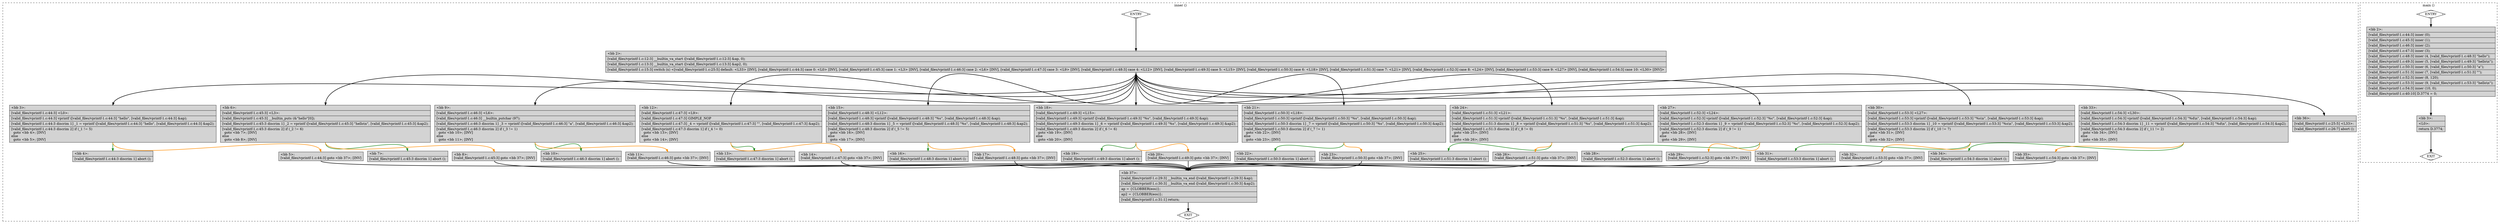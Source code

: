 digraph "a-vprintf-1.c.015t.cfg" {
overlap=false;
subgraph "cluster_inner" {
	style="dashed";
	color="black";
	label="inner ()";
	fn_6_basic_block_0 [shape=Mdiamond,style=filled,fillcolor=white,label="ENTRY"];

	fn_6_basic_block_1 [shape=Mdiamond,style=filled,fillcolor=white,label="EXIT"];

	fn_6_basic_block_2 [shape=record,style=filled,fillcolor=lightgrey,label="{\<bb\ 2\>:\l\
|[valid_files/vprintf-1.c:12:3]\ __builtin_va_start\ ([valid_files/vprintf-1.c:12:3]\ &ap,\ 0);\l\
|[valid_files/vprintf-1.c:13:3]\ __builtin_va_start\ ([valid_files/vprintf-1.c:13:3]\ &ap2,\ 0);\l\
|[valid_files/vprintf-1.c:15:3]\ switch\ (x)\ \<[valid_files/vprintf-1.c:25:5]\ default:\ \<L33\>\ [INV],\ [valid_files/vprintf-1.c:44:3]\ case\ 0:\ \<L0\>\ [INV],\ [valid_files/vprintf-1.c:45:3]\ case\ 1:\ \<L3\>\ [INV],\ [valid_files/vprintf-1.c:46:3]\ case\ 2:\ \<L6\>\ [INV],\ [valid_files/vprintf-1.c:47:3]\ case\ 3:\ \<L9\>\ [INV],\ [valid_files/vprintf-1.c:48:3]\ case\ 4:\ \<L12\>\ [INV],\ [valid_files/vprintf-1.c:49:3]\ case\ 5:\ \<L15\>\ [INV],\ [valid_files/vprintf-1.c:50:3]\ case\ 6:\ \<L18\>\ [INV],\ [valid_files/vprintf-1.c:51:3]\ case\ 7:\ \<L21\>\ [INV],\ [valid_files/vprintf-1.c:52:3]\ case\ 8:\ \<L24\>\ [INV],\ [valid_files/vprintf-1.c:53:3]\ case\ 9:\ \<L27\>\ [INV],\ [valid_files/vprintf-1.c:54:3]\ case\ 10:\ \<L30\>\ [INV]\>\l\
}"];

	fn_6_basic_block_3 [shape=record,style=filled,fillcolor=lightgrey,label="{\<bb\ 3\>:\l\
|[valid_files/vprintf-1.c:44:3]\ \<L0\>:\l\
|[valid_files/vprintf-1.c:44:3]\ vprintf\ ([valid_files/vprintf-1.c:44:3]\ \"hello\",\ [valid_files/vprintf-1.c:44:3]\ &ap);\l\
|[valid_files/vprintf-1.c:44:3\ discrim\ 1]\ _1\ =\ vprintf\ ([valid_files/vprintf-1.c:44:3]\ \"hello\",\ [valid_files/vprintf-1.c:44:3]\ &ap2);\l\
|[valid_files/vprintf-1.c:44:3\ discrim\ 2]\ if\ (_1\ !=\ 5)\l\
\ \ goto\ \<bb\ 4\>;\ [INV]\l\
else\l\
\ \ goto\ \<bb\ 5\>;\ [INV]\l\
}"];

	fn_6_basic_block_4 [shape=record,style=filled,fillcolor=lightgrey,label="{\<bb\ 4\>:\l\
|[valid_files/vprintf-1.c:44:3\ discrim\ 1]\ abort\ ();\l\
}"];

	fn_6_basic_block_5 [shape=record,style=filled,fillcolor=lightgrey,label="{\<bb\ 5\>:\l\
[valid_files/vprintf-1.c:44:3]\ goto\ \<bb\ 37\>;\ [INV]\l\
}"];

	fn_6_basic_block_6 [shape=record,style=filled,fillcolor=lightgrey,label="{\<bb\ 6\>:\l\
|[valid_files/vprintf-1.c:45:3]\ \<L3\>:\l\
|[valid_files/vprintf-1.c:45:3]\ __builtin_puts\ (&\"hello\"[0]);\l\
|[valid_files/vprintf-1.c:45:3\ discrim\ 1]\ _2\ =\ vprintf\ ([valid_files/vprintf-1.c:45:3]\ \"hello\\n\",\ [valid_files/vprintf-1.c:45:3]\ &ap2);\l\
|[valid_files/vprintf-1.c:45:3\ discrim\ 2]\ if\ (_2\ !=\ 6)\l\
\ \ goto\ \<bb\ 7\>;\ [INV]\l\
else\l\
\ \ goto\ \<bb\ 8\>;\ [INV]\l\
}"];

	fn_6_basic_block_7 [shape=record,style=filled,fillcolor=lightgrey,label="{\<bb\ 7\>:\l\
|[valid_files/vprintf-1.c:45:3\ discrim\ 1]\ abort\ ();\l\
}"];

	fn_6_basic_block_8 [shape=record,style=filled,fillcolor=lightgrey,label="{\<bb\ 8\>:\l\
[valid_files/vprintf-1.c:45:3]\ goto\ \<bb\ 37\>;\ [INV]\l\
}"];

	fn_6_basic_block_9 [shape=record,style=filled,fillcolor=lightgrey,label="{\<bb\ 9\>:\l\
|[valid_files/vprintf-1.c:46:3]\ \<L6\>:\l\
|[valid_files/vprintf-1.c:46:3]\ __builtin_putchar\ (97);\l\
|[valid_files/vprintf-1.c:46:3\ discrim\ 1]\ _3\ =\ vprintf\ ([valid_files/vprintf-1.c:46:3]\ \"a\",\ [valid_files/vprintf-1.c:46:3]\ &ap2);\l\
|[valid_files/vprintf-1.c:46:3\ discrim\ 2]\ if\ (_3\ !=\ 1)\l\
\ \ goto\ \<bb\ 10\>;\ [INV]\l\
else\l\
\ \ goto\ \<bb\ 11\>;\ [INV]\l\
}"];

	fn_6_basic_block_10 [shape=record,style=filled,fillcolor=lightgrey,label="{\<bb\ 10\>:\l\
|[valid_files/vprintf-1.c:46:3\ discrim\ 1]\ abort\ ();\l\
}"];

	fn_6_basic_block_11 [shape=record,style=filled,fillcolor=lightgrey,label="{\<bb\ 11\>:\l\
[valid_files/vprintf-1.c:46:3]\ goto\ \<bb\ 37\>;\ [INV]\l\
}"];

	fn_6_basic_block_12 [shape=record,style=filled,fillcolor=lightgrey,label="{\<bb\ 12\>:\l\
|[valid_files/vprintf-1.c:47:3]\ \<L9\>:\l\
|[valid_files/vprintf-1.c:47:3]\ GIMPLE_NOP\l\
|[valid_files/vprintf-1.c:47:3]\ _4\ =\ vprintf\ ([valid_files/vprintf-1.c:47:3]\ \"\",\ [valid_files/vprintf-1.c:47:3]\ &ap2);\l\
|[valid_files/vprintf-1.c:47:3\ discrim\ 1]\ if\ (_4\ !=\ 0)\l\
\ \ goto\ \<bb\ 13\>;\ [INV]\l\
else\l\
\ \ goto\ \<bb\ 14\>;\ [INV]\l\
}"];

	fn_6_basic_block_13 [shape=record,style=filled,fillcolor=lightgrey,label="{\<bb\ 13\>:\l\
|[valid_files/vprintf-1.c:47:3\ discrim\ 1]\ abort\ ();\l\
}"];

	fn_6_basic_block_14 [shape=record,style=filled,fillcolor=lightgrey,label="{\<bb\ 14\>:\l\
[valid_files/vprintf-1.c:47:3]\ goto\ \<bb\ 37\>;\ [INV]\l\
}"];

	fn_6_basic_block_15 [shape=record,style=filled,fillcolor=lightgrey,label="{\<bb\ 15\>:\l\
|[valid_files/vprintf-1.c:48:3]\ \<L12\>:\l\
|[valid_files/vprintf-1.c:48:3]\ vprintf\ ([valid_files/vprintf-1.c:48:3]\ \"%s\",\ [valid_files/vprintf-1.c:48:3]\ &ap);\l\
|[valid_files/vprintf-1.c:48:3\ discrim\ 1]\ _5\ =\ vprintf\ ([valid_files/vprintf-1.c:48:3]\ \"%s\",\ [valid_files/vprintf-1.c:48:3]\ &ap2);\l\
|[valid_files/vprintf-1.c:48:3\ discrim\ 2]\ if\ (_5\ !=\ 5)\l\
\ \ goto\ \<bb\ 16\>;\ [INV]\l\
else\l\
\ \ goto\ \<bb\ 17\>;\ [INV]\l\
}"];

	fn_6_basic_block_16 [shape=record,style=filled,fillcolor=lightgrey,label="{\<bb\ 16\>:\l\
|[valid_files/vprintf-1.c:48:3\ discrim\ 1]\ abort\ ();\l\
}"];

	fn_6_basic_block_17 [shape=record,style=filled,fillcolor=lightgrey,label="{\<bb\ 17\>:\l\
[valid_files/vprintf-1.c:48:3]\ goto\ \<bb\ 37\>;\ [INV]\l\
}"];

	fn_6_basic_block_18 [shape=record,style=filled,fillcolor=lightgrey,label="{\<bb\ 18\>:\l\
|[valid_files/vprintf-1.c:49:3]\ \<L15\>:\l\
|[valid_files/vprintf-1.c:49:3]\ vprintf\ ([valid_files/vprintf-1.c:49:3]\ \"%s\",\ [valid_files/vprintf-1.c:49:3]\ &ap);\l\
|[valid_files/vprintf-1.c:49:3\ discrim\ 1]\ _6\ =\ vprintf\ ([valid_files/vprintf-1.c:49:3]\ \"%s\",\ [valid_files/vprintf-1.c:49:3]\ &ap2);\l\
|[valid_files/vprintf-1.c:49:3\ discrim\ 2]\ if\ (_6\ !=\ 6)\l\
\ \ goto\ \<bb\ 19\>;\ [INV]\l\
else\l\
\ \ goto\ \<bb\ 20\>;\ [INV]\l\
}"];

	fn_6_basic_block_19 [shape=record,style=filled,fillcolor=lightgrey,label="{\<bb\ 19\>:\l\
|[valid_files/vprintf-1.c:49:3\ discrim\ 1]\ abort\ ();\l\
}"];

	fn_6_basic_block_20 [shape=record,style=filled,fillcolor=lightgrey,label="{\<bb\ 20\>:\l\
[valid_files/vprintf-1.c:49:3]\ goto\ \<bb\ 37\>;\ [INV]\l\
}"];

	fn_6_basic_block_21 [shape=record,style=filled,fillcolor=lightgrey,label="{\<bb\ 21\>:\l\
|[valid_files/vprintf-1.c:50:3]\ \<L18\>:\l\
|[valid_files/vprintf-1.c:50:3]\ vprintf\ ([valid_files/vprintf-1.c:50:3]\ \"%s\",\ [valid_files/vprintf-1.c:50:3]\ &ap);\l\
|[valid_files/vprintf-1.c:50:3\ discrim\ 1]\ _7\ =\ vprintf\ ([valid_files/vprintf-1.c:50:3]\ \"%s\",\ [valid_files/vprintf-1.c:50:3]\ &ap2);\l\
|[valid_files/vprintf-1.c:50:3\ discrim\ 2]\ if\ (_7\ !=\ 1)\l\
\ \ goto\ \<bb\ 22\>;\ [INV]\l\
else\l\
\ \ goto\ \<bb\ 23\>;\ [INV]\l\
}"];

	fn_6_basic_block_22 [shape=record,style=filled,fillcolor=lightgrey,label="{\<bb\ 22\>:\l\
|[valid_files/vprintf-1.c:50:3\ discrim\ 1]\ abort\ ();\l\
}"];

	fn_6_basic_block_23 [shape=record,style=filled,fillcolor=lightgrey,label="{\<bb\ 23\>:\l\
[valid_files/vprintf-1.c:50:3]\ goto\ \<bb\ 37\>;\ [INV]\l\
}"];

	fn_6_basic_block_24 [shape=record,style=filled,fillcolor=lightgrey,label="{\<bb\ 24\>:\l\
|[valid_files/vprintf-1.c:51:3]\ \<L21\>:\l\
|[valid_files/vprintf-1.c:51:3]\ vprintf\ ([valid_files/vprintf-1.c:51:3]\ \"%s\",\ [valid_files/vprintf-1.c:51:3]\ &ap);\l\
|[valid_files/vprintf-1.c:51:3\ discrim\ 1]\ _8\ =\ vprintf\ ([valid_files/vprintf-1.c:51:3]\ \"%s\",\ [valid_files/vprintf-1.c:51:3]\ &ap2);\l\
|[valid_files/vprintf-1.c:51:3\ discrim\ 2]\ if\ (_8\ !=\ 0)\l\
\ \ goto\ \<bb\ 25\>;\ [INV]\l\
else\l\
\ \ goto\ \<bb\ 26\>;\ [INV]\l\
}"];

	fn_6_basic_block_25 [shape=record,style=filled,fillcolor=lightgrey,label="{\<bb\ 25\>:\l\
|[valid_files/vprintf-1.c:51:3\ discrim\ 1]\ abort\ ();\l\
}"];

	fn_6_basic_block_26 [shape=record,style=filled,fillcolor=lightgrey,label="{\<bb\ 26\>:\l\
[valid_files/vprintf-1.c:51:3]\ goto\ \<bb\ 37\>;\ [INV]\l\
}"];

	fn_6_basic_block_27 [shape=record,style=filled,fillcolor=lightgrey,label="{\<bb\ 27\>:\l\
|[valid_files/vprintf-1.c:52:3]\ \<L24\>:\l\
|[valid_files/vprintf-1.c:52:3]\ vprintf\ ([valid_files/vprintf-1.c:52:3]\ \"%c\",\ [valid_files/vprintf-1.c:52:3]\ &ap);\l\
|[valid_files/vprintf-1.c:52:3\ discrim\ 1]\ _9\ =\ vprintf\ ([valid_files/vprintf-1.c:52:3]\ \"%c\",\ [valid_files/vprintf-1.c:52:3]\ &ap2);\l\
|[valid_files/vprintf-1.c:52:3\ discrim\ 2]\ if\ (_9\ !=\ 1)\l\
\ \ goto\ \<bb\ 28\>;\ [INV]\l\
else\l\
\ \ goto\ \<bb\ 29\>;\ [INV]\l\
}"];

	fn_6_basic_block_28 [shape=record,style=filled,fillcolor=lightgrey,label="{\<bb\ 28\>:\l\
|[valid_files/vprintf-1.c:52:3\ discrim\ 1]\ abort\ ();\l\
}"];

	fn_6_basic_block_29 [shape=record,style=filled,fillcolor=lightgrey,label="{\<bb\ 29\>:\l\
[valid_files/vprintf-1.c:52:3]\ goto\ \<bb\ 37\>;\ [INV]\l\
}"];

	fn_6_basic_block_30 [shape=record,style=filled,fillcolor=lightgrey,label="{\<bb\ 30\>:\l\
|[valid_files/vprintf-1.c:53:3]\ \<L27\>:\l\
|[valid_files/vprintf-1.c:53:3]\ vprintf\ ([valid_files/vprintf-1.c:53:3]\ \"%s\\n\",\ [valid_files/vprintf-1.c:53:3]\ &ap);\l\
|[valid_files/vprintf-1.c:53:3\ discrim\ 1]\ _10\ =\ vprintf\ ([valid_files/vprintf-1.c:53:3]\ \"%s\\n\",\ [valid_files/vprintf-1.c:53:3]\ &ap2);\l\
|[valid_files/vprintf-1.c:53:3\ discrim\ 2]\ if\ (_10\ !=\ 7)\l\
\ \ goto\ \<bb\ 31\>;\ [INV]\l\
else\l\
\ \ goto\ \<bb\ 32\>;\ [INV]\l\
}"];

	fn_6_basic_block_31 [shape=record,style=filled,fillcolor=lightgrey,label="{\<bb\ 31\>:\l\
|[valid_files/vprintf-1.c:53:3\ discrim\ 1]\ abort\ ();\l\
}"];

	fn_6_basic_block_32 [shape=record,style=filled,fillcolor=lightgrey,label="{\<bb\ 32\>:\l\
[valid_files/vprintf-1.c:53:3]\ goto\ \<bb\ 37\>;\ [INV]\l\
}"];

	fn_6_basic_block_33 [shape=record,style=filled,fillcolor=lightgrey,label="{\<bb\ 33\>:\l\
|[valid_files/vprintf-1.c:54:3]\ \<L30\>:\l\
|[valid_files/vprintf-1.c:54:3]\ vprintf\ ([valid_files/vprintf-1.c:54:3]\ \"%d\\n\",\ [valid_files/vprintf-1.c:54:3]\ &ap);\l\
|[valid_files/vprintf-1.c:54:3\ discrim\ 1]\ _11\ =\ vprintf\ ([valid_files/vprintf-1.c:54:3]\ \"%d\\n\",\ [valid_files/vprintf-1.c:54:3]\ &ap2);\l\
|[valid_files/vprintf-1.c:54:3\ discrim\ 2]\ if\ (_11\ !=\ 2)\l\
\ \ goto\ \<bb\ 34\>;\ [INV]\l\
else\l\
\ \ goto\ \<bb\ 35\>;\ [INV]\l\
}"];

	fn_6_basic_block_34 [shape=record,style=filled,fillcolor=lightgrey,label="{\<bb\ 34\>:\l\
|[valid_files/vprintf-1.c:54:3\ discrim\ 1]\ abort\ ();\l\
}"];

	fn_6_basic_block_35 [shape=record,style=filled,fillcolor=lightgrey,label="{\<bb\ 35\>:\l\
[valid_files/vprintf-1.c:54:3]\ goto\ \<bb\ 37\>;\ [INV]\l\
}"];

	fn_6_basic_block_36 [shape=record,style=filled,fillcolor=lightgrey,label="{\<bb\ 36\>:\l\
|[valid_files/vprintf-1.c:25:5]\ \<L33\>:\l\
|[valid_files/vprintf-1.c:26:7]\ abort\ ();\l\
}"];

	fn_6_basic_block_37 [shape=record,style=filled,fillcolor=lightgrey,label="{\<bb\ 37\>:\l\
|[valid_files/vprintf-1.c:29:3]\ __builtin_va_end\ ([valid_files/vprintf-1.c:29:3]\ &ap);\l\
|[valid_files/vprintf-1.c:30:3]\ __builtin_va_end\ ([valid_files/vprintf-1.c:30:3]\ &ap2);\l\
|ap\ =\ \{CLOBBER(eos)\};\l\
|ap2\ =\ \{CLOBBER(eos)\};\l\
|[valid_files/vprintf-1.c:31:1]\ return;\l\
}"];

	fn_6_basic_block_0:s -> fn_6_basic_block_2:n [style="solid,bold",color=black,weight=100,constraint=true];
	fn_6_basic_block_2:s -> fn_6_basic_block_36:n [style="solid,bold",color=black,weight=10,constraint=true];
	fn_6_basic_block_2:s -> fn_6_basic_block_3:n [style="solid,bold",color=black,weight=10,constraint=true];
	fn_6_basic_block_2:s -> fn_6_basic_block_6:n [style="solid,bold",color=black,weight=10,constraint=true];
	fn_6_basic_block_2:s -> fn_6_basic_block_9:n [style="solid,bold",color=black,weight=10,constraint=true];
	fn_6_basic_block_2:s -> fn_6_basic_block_12:n [style="solid,bold",color=black,weight=10,constraint=true];
	fn_6_basic_block_2:s -> fn_6_basic_block_15:n [style="solid,bold",color=black,weight=10,constraint=true];
	fn_6_basic_block_2:s -> fn_6_basic_block_18:n [style="solid,bold",color=black,weight=10,constraint=true];
	fn_6_basic_block_2:s -> fn_6_basic_block_21:n [style="solid,bold",color=black,weight=10,constraint=true];
	fn_6_basic_block_2:s -> fn_6_basic_block_24:n [style="solid,bold",color=black,weight=10,constraint=true];
	fn_6_basic_block_2:s -> fn_6_basic_block_27:n [style="solid,bold",color=black,weight=10,constraint=true];
	fn_6_basic_block_2:s -> fn_6_basic_block_30:n [style="solid,bold",color=black,weight=10,constraint=true];
	fn_6_basic_block_2:s -> fn_6_basic_block_33:n [style="solid,bold",color=black,weight=10,constraint=true];
	fn_6_basic_block_3:s -> fn_6_basic_block_4:n [style="solid,bold",color=forestgreen,weight=10,constraint=true];
	fn_6_basic_block_3:s -> fn_6_basic_block_5:n [style="solid,bold",color=darkorange,weight=10,constraint=true];
	fn_6_basic_block_5:s -> fn_6_basic_block_37:n [style="solid,bold",color=black,weight=100,constraint=true];
	fn_6_basic_block_6:s -> fn_6_basic_block_7:n [style="solid,bold",color=forestgreen,weight=10,constraint=true];
	fn_6_basic_block_6:s -> fn_6_basic_block_8:n [style="solid,bold",color=darkorange,weight=10,constraint=true];
	fn_6_basic_block_8:s -> fn_6_basic_block_37:n [style="solid,bold",color=black,weight=100,constraint=true];
	fn_6_basic_block_9:s -> fn_6_basic_block_10:n [style="solid,bold",color=forestgreen,weight=10,constraint=true];
	fn_6_basic_block_9:s -> fn_6_basic_block_11:n [style="solid,bold",color=darkorange,weight=10,constraint=true];
	fn_6_basic_block_11:s -> fn_6_basic_block_37:n [style="solid,bold",color=black,weight=100,constraint=true];
	fn_6_basic_block_12:s -> fn_6_basic_block_13:n [style="solid,bold",color=forestgreen,weight=10,constraint=true];
	fn_6_basic_block_12:s -> fn_6_basic_block_14:n [style="solid,bold",color=darkorange,weight=10,constraint=true];
	fn_6_basic_block_14:s -> fn_6_basic_block_37:n [style="solid,bold",color=black,weight=100,constraint=true];
	fn_6_basic_block_15:s -> fn_6_basic_block_16:n [style="solid,bold",color=forestgreen,weight=10,constraint=true];
	fn_6_basic_block_15:s -> fn_6_basic_block_17:n [style="solid,bold",color=darkorange,weight=10,constraint=true];
	fn_6_basic_block_17:s -> fn_6_basic_block_37:n [style="solid,bold",color=black,weight=100,constraint=true];
	fn_6_basic_block_18:s -> fn_6_basic_block_19:n [style="solid,bold",color=forestgreen,weight=10,constraint=true];
	fn_6_basic_block_18:s -> fn_6_basic_block_20:n [style="solid,bold",color=darkorange,weight=10,constraint=true];
	fn_6_basic_block_20:s -> fn_6_basic_block_37:n [style="solid,bold",color=black,weight=100,constraint=true];
	fn_6_basic_block_21:s -> fn_6_basic_block_22:n [style="solid,bold",color=forestgreen,weight=10,constraint=true];
	fn_6_basic_block_21:s -> fn_6_basic_block_23:n [style="solid,bold",color=darkorange,weight=10,constraint=true];
	fn_6_basic_block_23:s -> fn_6_basic_block_37:n [style="solid,bold",color=black,weight=100,constraint=true];
	fn_6_basic_block_24:s -> fn_6_basic_block_25:n [style="solid,bold",color=forestgreen,weight=10,constraint=true];
	fn_6_basic_block_24:s -> fn_6_basic_block_26:n [style="solid,bold",color=darkorange,weight=10,constraint=true];
	fn_6_basic_block_26:s -> fn_6_basic_block_37:n [style="solid,bold",color=black,weight=100,constraint=true];
	fn_6_basic_block_27:s -> fn_6_basic_block_28:n [style="solid,bold",color=forestgreen,weight=10,constraint=true];
	fn_6_basic_block_27:s -> fn_6_basic_block_29:n [style="solid,bold",color=darkorange,weight=10,constraint=true];
	fn_6_basic_block_29:s -> fn_6_basic_block_37:n [style="solid,bold",color=black,weight=100,constraint=true];
	fn_6_basic_block_30:s -> fn_6_basic_block_31:n [style="solid,bold",color=forestgreen,weight=10,constraint=true];
	fn_6_basic_block_30:s -> fn_6_basic_block_32:n [style="solid,bold",color=darkorange,weight=10,constraint=true];
	fn_6_basic_block_32:s -> fn_6_basic_block_37:n [style="solid,bold",color=black,weight=100,constraint=true];
	fn_6_basic_block_33:s -> fn_6_basic_block_34:n [style="solid,bold",color=forestgreen,weight=10,constraint=true];
	fn_6_basic_block_33:s -> fn_6_basic_block_35:n [style="solid,bold",color=darkorange,weight=10,constraint=true];
	fn_6_basic_block_35:s -> fn_6_basic_block_37:n [style="solid,bold",color=black,weight=100,constraint=true];
	fn_6_basic_block_37:s -> fn_6_basic_block_1:n [style="solid,bold",color=black,weight=10,constraint=true];
	fn_6_basic_block_0:s -> fn_6_basic_block_1:n [style="invis",constraint=true];
}
subgraph "cluster_main" {
	style="dashed";
	color="black";
	label="main ()";
	fn_7_basic_block_0 [shape=Mdiamond,style=filled,fillcolor=white,label="ENTRY"];

	fn_7_basic_block_1 [shape=Mdiamond,style=filled,fillcolor=white,label="EXIT"];

	fn_7_basic_block_2 [shape=record,style=filled,fillcolor=lightgrey,label="{\<bb\ 2\>:\l\
|[valid_files/vprintf-1.c:44:3]\ inner\ (0);\l\
|[valid_files/vprintf-1.c:45:3]\ inner\ (1);\l\
|[valid_files/vprintf-1.c:46:3]\ inner\ (2);\l\
|[valid_files/vprintf-1.c:47:3]\ inner\ (3);\l\
|[valid_files/vprintf-1.c:48:3]\ inner\ (4,\ [valid_files/vprintf-1.c:48:3]\ \"hello\");\l\
|[valid_files/vprintf-1.c:49:3]\ inner\ (5,\ [valid_files/vprintf-1.c:49:3]\ \"hello\\n\");\l\
|[valid_files/vprintf-1.c:50:3]\ inner\ (6,\ [valid_files/vprintf-1.c:50:3]\ \"a\");\l\
|[valid_files/vprintf-1.c:51:3]\ inner\ (7,\ [valid_files/vprintf-1.c:51:3]\ \"\");\l\
|[valid_files/vprintf-1.c:52:3]\ inner\ (8,\ 120);\l\
|[valid_files/vprintf-1.c:53:3]\ inner\ (9,\ [valid_files/vprintf-1.c:53:3]\ \"hello\\n\");\l\
|[valid_files/vprintf-1.c:54:3]\ inner\ (10,\ 0);\l\
|[valid_files/vprintf-1.c:40:10]\ D.3774\ =\ 0;\l\
}"];

	fn_7_basic_block_3 [shape=record,style=filled,fillcolor=lightgrey,label="{\<bb\ 3\>:\l\
|\<L0\>:\l\
|return\ D.3774;\l\
}"];

	fn_7_basic_block_0:s -> fn_7_basic_block_2:n [style="solid,bold",color=black,weight=100,constraint=true];
	fn_7_basic_block_2:s -> fn_7_basic_block_3:n [style="solid,bold",color=black,weight=100,constraint=true];
	fn_7_basic_block_3:s -> fn_7_basic_block_1:n [style="solid,bold",color=black,weight=10,constraint=true];
	fn_7_basic_block_0:s -> fn_7_basic_block_1:n [style="invis",constraint=true];
}
}
